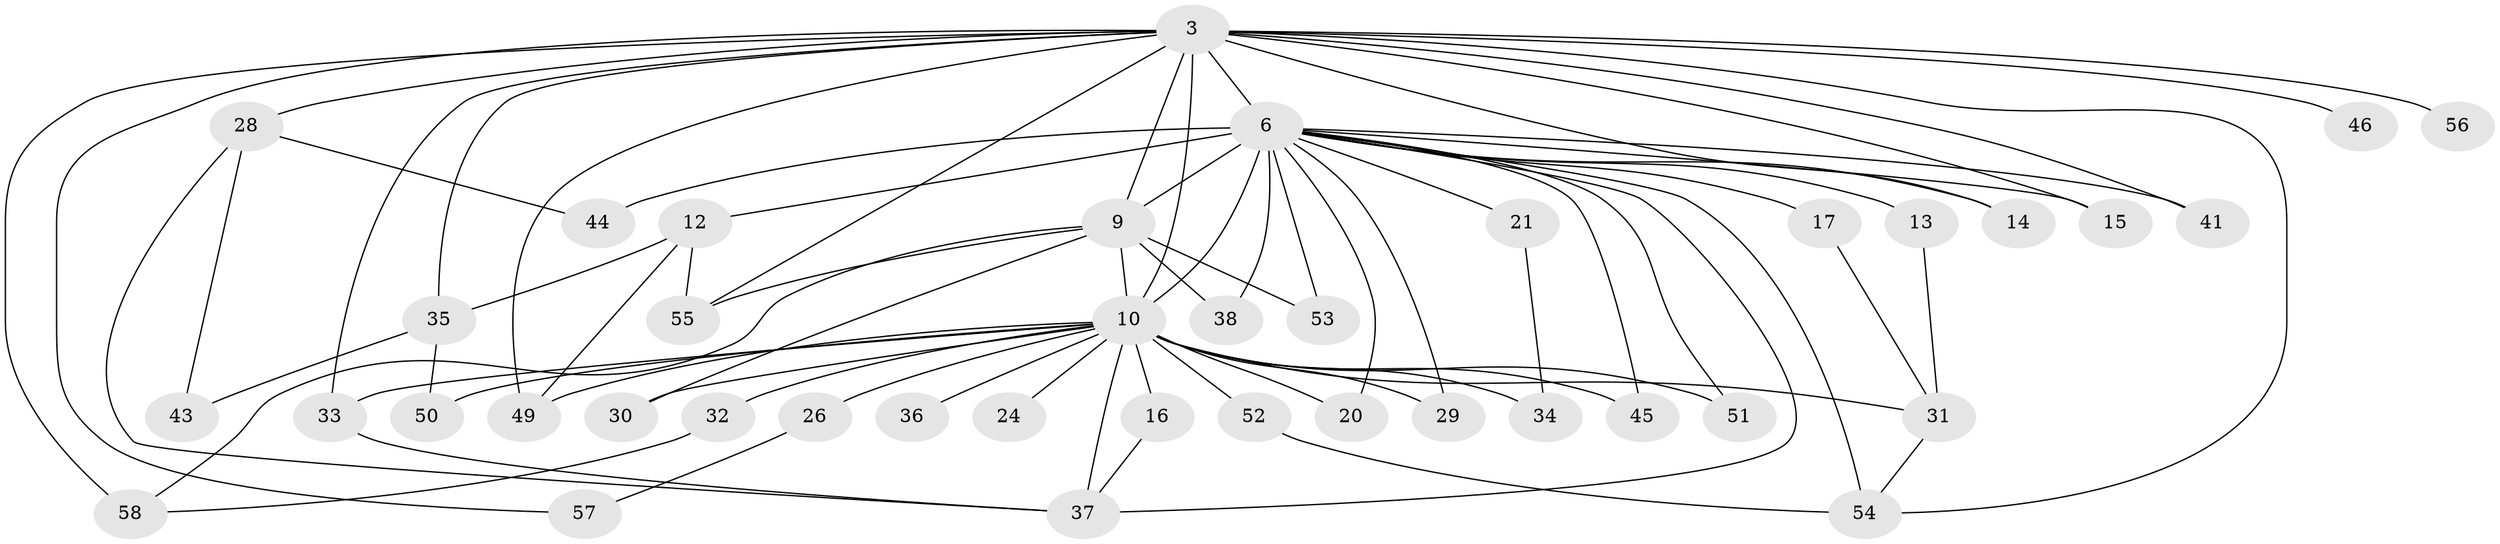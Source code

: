 // original degree distribution, {17: 0.017241379310344827, 16: 0.017241379310344827, 19: 0.017241379310344827, 15: 0.017241379310344827, 18: 0.05172413793103448, 13: 0.017241379310344827, 12: 0.017241379310344827, 11: 0.017241379310344827, 5: 0.034482758620689655, 3: 0.1896551724137931, 2: 0.5, 4: 0.10344827586206896}
// Generated by graph-tools (version 1.1) at 2025/49/03/04/25 21:49:15]
// undirected, 40 vertices, 74 edges
graph export_dot {
graph [start="1"]
  node [color=gray90,style=filled];
  3 [super="+2"];
  6 [super="+4"];
  9 [super="+8"];
  10 [super="+5+7"];
  12;
  13;
  14;
  15;
  16;
  17;
  20;
  21;
  24;
  26;
  28;
  29;
  30;
  31 [super="+19"];
  32;
  33;
  34;
  35;
  36;
  37 [super="+25"];
  38;
  41 [super="+40"];
  43;
  44;
  45;
  46;
  49 [super="+42+39"];
  50;
  51;
  52;
  53;
  54 [super="+23+47+48"];
  55 [super="+18"];
  56;
  57;
  58 [super="+27"];
  3 -- 6 [weight=6];
  3 -- 9 [weight=4];
  3 -- 10 [weight=6];
  3 -- 15;
  3 -- 28;
  3 -- 35;
  3 -- 46 [weight=2];
  3 -- 55;
  3 -- 56 [weight=2];
  3 -- 57;
  3 -- 33;
  3 -- 14;
  3 -- 58 [weight=2];
  3 -- 41;
  3 -- 49;
  3 -- 54 [weight=2];
  6 -- 9 [weight=6];
  6 -- 10 [weight=9];
  6 -- 12 [weight=2];
  6 -- 13 [weight=2];
  6 -- 14;
  6 -- 15;
  6 -- 21 [weight=2];
  6 -- 29;
  6 -- 38;
  6 -- 44;
  6 -- 41 [weight=2];
  6 -- 45;
  6 -- 17 [weight=2];
  6 -- 51;
  6 -- 20;
  6 -- 53;
  6 -- 54 [weight=3];
  6 -- 37;
  9 -- 10 [weight=6];
  9 -- 38;
  9 -- 53;
  9 -- 30;
  9 -- 58;
  9 -- 55;
  10 -- 16 [weight=2];
  10 -- 26 [weight=2];
  10 -- 29;
  10 -- 30;
  10 -- 33;
  10 -- 34;
  10 -- 36 [weight=2];
  10 -- 50;
  10 -- 52;
  10 -- 24 [weight=2];
  10 -- 45;
  10 -- 51;
  10 -- 32;
  10 -- 20;
  10 -- 49 [weight=2];
  10 -- 31;
  10 -- 37;
  12 -- 35;
  12 -- 49;
  12 -- 55;
  13 -- 31;
  16 -- 37;
  17 -- 31;
  21 -- 34;
  26 -- 57;
  28 -- 43;
  28 -- 44;
  28 -- 37;
  31 -- 54;
  32 -- 58;
  33 -- 37;
  35 -- 43;
  35 -- 50;
  52 -- 54;
}
